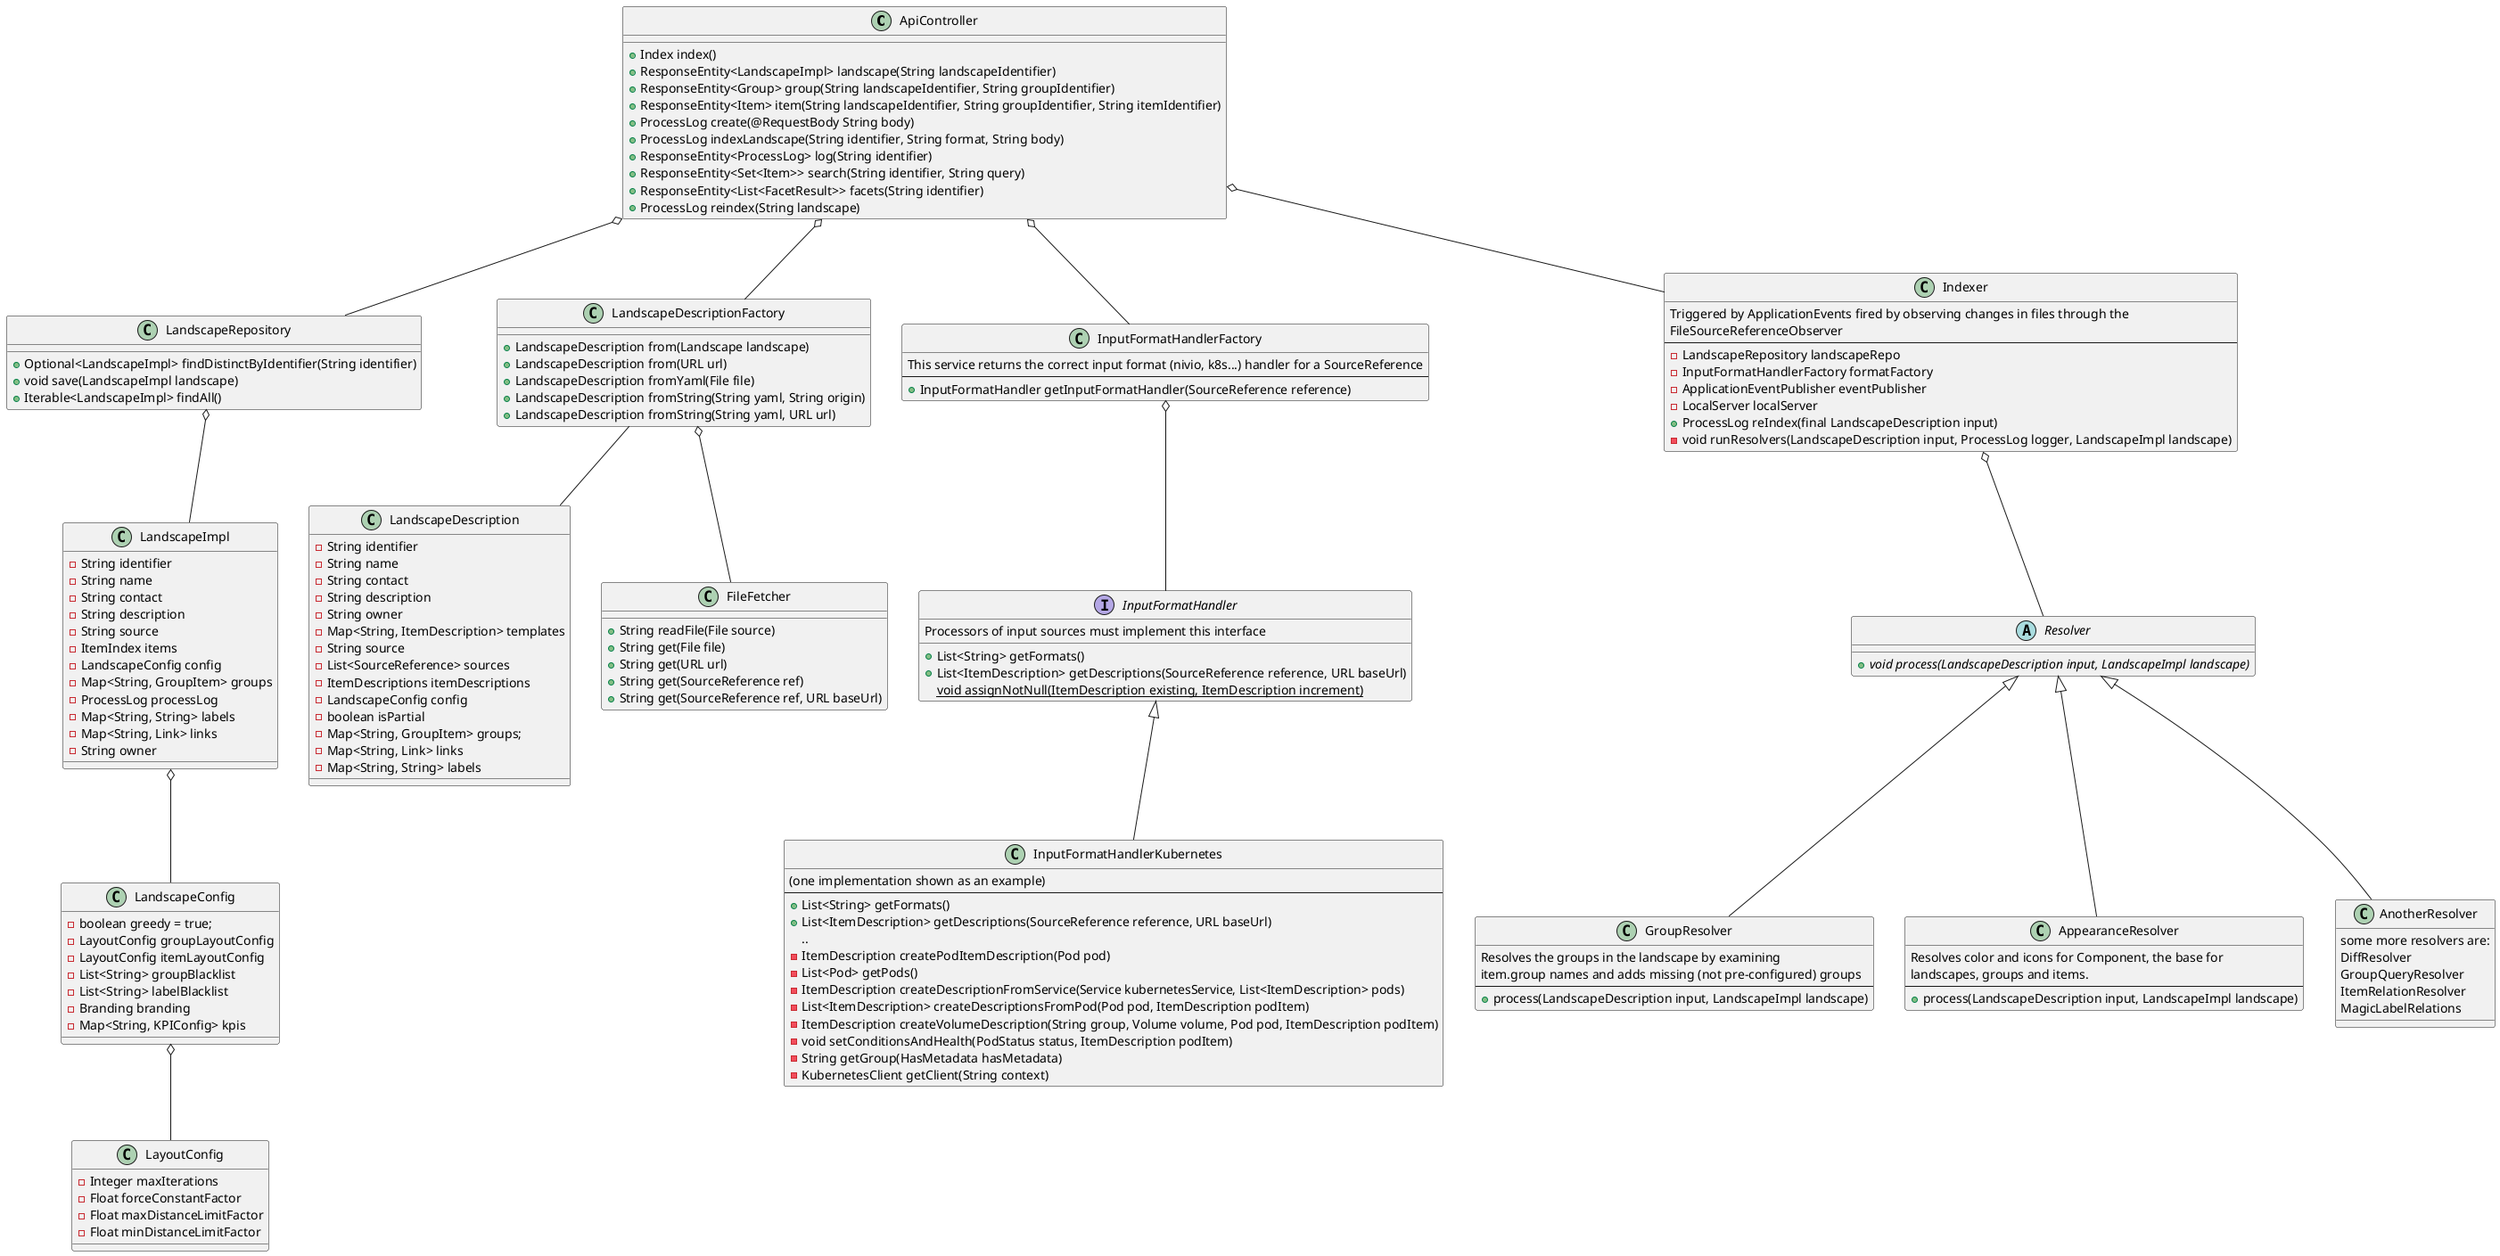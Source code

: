@startuml

class ApiController {
    +Index index()
    +ResponseEntity<LandscapeImpl> landscape(String landscapeIdentifier)
    +ResponseEntity<Group> group(String landscapeIdentifier, String groupIdentifier)
    +ResponseEntity<Item> item(String landscapeIdentifier, String groupIdentifier, String itemIdentifier)
    +ProcessLog create(@RequestBody String body)
    +ProcessLog indexLandscape(String identifier, String format, String body)
    +ResponseEntity<ProcessLog> log(String identifier)
    +ResponseEntity<Set<Item>> search(String identifier, String query)
    +ResponseEntity<List<FacetResult>> facets(String identifier)
    +ProcessLog reindex(String landscape)
}

ApiController o-- LandscapeRepository
ApiController o-- LandscapeDescriptionFactory
ApiController o-- InputFormatHandlerFactory
ApiController o-- Indexer

class LandscapeImpl {
    -String identifier
    -String name
    -String contact
    -String description
    -String source
    -ItemIndex items
    -LandscapeConfig config
    -Map<String, GroupItem> groups
    -ProcessLog processLog
    -Map<String, String> labels
    -Map<String, Link> links
    -String owner
}

class LandscapeConfig {
    -boolean greedy = true;
    -LayoutConfig groupLayoutConfig
    -LayoutConfig itemLayoutConfig
    -List<String> groupBlacklist
    -List<String> labelBlacklist
    -Branding branding
    -Map<String, KPIConfig> kpis
}

class LayoutConfig {
    -Integer maxIterations
    -Float forceConstantFactor
    -Float maxDistanceLimitFactor
    -Float minDistanceLimitFactor
}

LandscapeImpl o-- LandscapeConfig
LandscapeConfig o-- LayoutConfig

class LandscapeRepository {
    +Optional<LandscapeImpl> findDistinctByIdentifier(String identifier)
    +void save(LandscapeImpl landscape)
    +Iterable<LandscapeImpl> findAll()
}

LandscapeRepository o-- LandscapeImpl

class LandscapeDescriptionFactory {
    +LandscapeDescription from(Landscape landscape)
    +LandscapeDescription from(URL url)
    +LandscapeDescription fromYaml(File file)
    +LandscapeDescription fromString(String yaml, String origin)
    +LandscapeDescription fromString(String yaml, URL url)
}

LandscapeDescriptionFactory -- LandscapeDescription

class LandscapeDescription{
    -String identifier
    -String name
    -String contact
    -String description
    -String owner
    -Map<String, ItemDescription> templates
    -String source
    -List<SourceReference> sources
    -ItemDescriptions itemDescriptions
    -LandscapeConfig config
    -boolean isPartial
    -Map<String, GroupItem> groups;
    -Map<String, Link> links
    -Map<String, String> labels

}

class InputFormatHandlerFactory {
This service returns the correct input format (nivio, k8s...) handler for a SourceReference
--
    +InputFormatHandler getInputFormatHandler(SourceReference reference)
}

class Indexer {
Triggered by ApplicationEvents fired by observing changes in files through the
FileSourceReferenceObserver
--
    -LandscapeRepository landscapeRepo
    -InputFormatHandlerFactory formatFactory
    -ApplicationEventPublisher eventPublisher
    -LocalServer localServer
    +ProcessLog reIndex(final LandscapeDescription input)
    -void runResolvers(LandscapeDescription input, ProcessLog logger, LandscapeImpl landscape)
}

abstract class Resolver {
    + {abstract} void process(LandscapeDescription input, LandscapeImpl landscape)
}

Indexer o-- Resolver

class GroupResolver {
Resolves the groups in the landscape by examining
item.group names and adds missing (not pre-configured) groups
--
    +process(LandscapeDescription input, LandscapeImpl landscape)
}

class AppearanceResolver {
Resolves color and icons for Component, the base for
landscapes, groups and items.
--
    +process(LandscapeDescription input, LandscapeImpl landscape)
}

class AnotherResolver {
    some more resolvers are:
    DiffResolver
    GroupQueryResolver
    ItemRelationResolver
    MagicLabelRelations
}

Resolver <|-- GroupResolver
Resolver <|-- AppearanceResolver
Resolver <|-- AnotherResolver

class FileFetcher {
    +String readFile(File source)
    +String get(File file)
    +String get(URL url)
    +String get(SourceReference ref)
    +String get(SourceReference ref, URL baseUrl)
}

LandscapeDescriptionFactory o-- FileFetcher

interface InputFormatHandler {
    Processors of input sources must implement this interface
    +List<String> getFormats()
    +List<ItemDescription> getDescriptions(SourceReference reference, URL baseUrl)
    {static} void assignNotNull(ItemDescription existing, ItemDescription increment)
}

InputFormatHandlerFactory o-- InputFormatHandler

class InputFormatHandlerKubernetes {
(one implementation shown as an example)
--
    +List<String> getFormats()
    +List<ItemDescription> getDescriptions(SourceReference reference, URL baseUrl)
    ..
    -ItemDescription createPodItemDescription(Pod pod)
    -List<Pod> getPods()
    -ItemDescription createDescriptionFromService(Service kubernetesService, List<ItemDescription> pods)
    -List<ItemDescription> createDescriptionsFromPod(Pod pod, ItemDescription podItem)
    -ItemDescription createVolumeDescription(String group, Volume volume, Pod pod, ItemDescription podItem)
    -void setConditionsAndHealth(PodStatus status, ItemDescription podItem)
    -String getGroup(HasMetadata hasMetadata)
    -KubernetesClient getClient(String context)
}

InputFormatHandler <|--  InputFormatHandlerKubernetes


@enduml